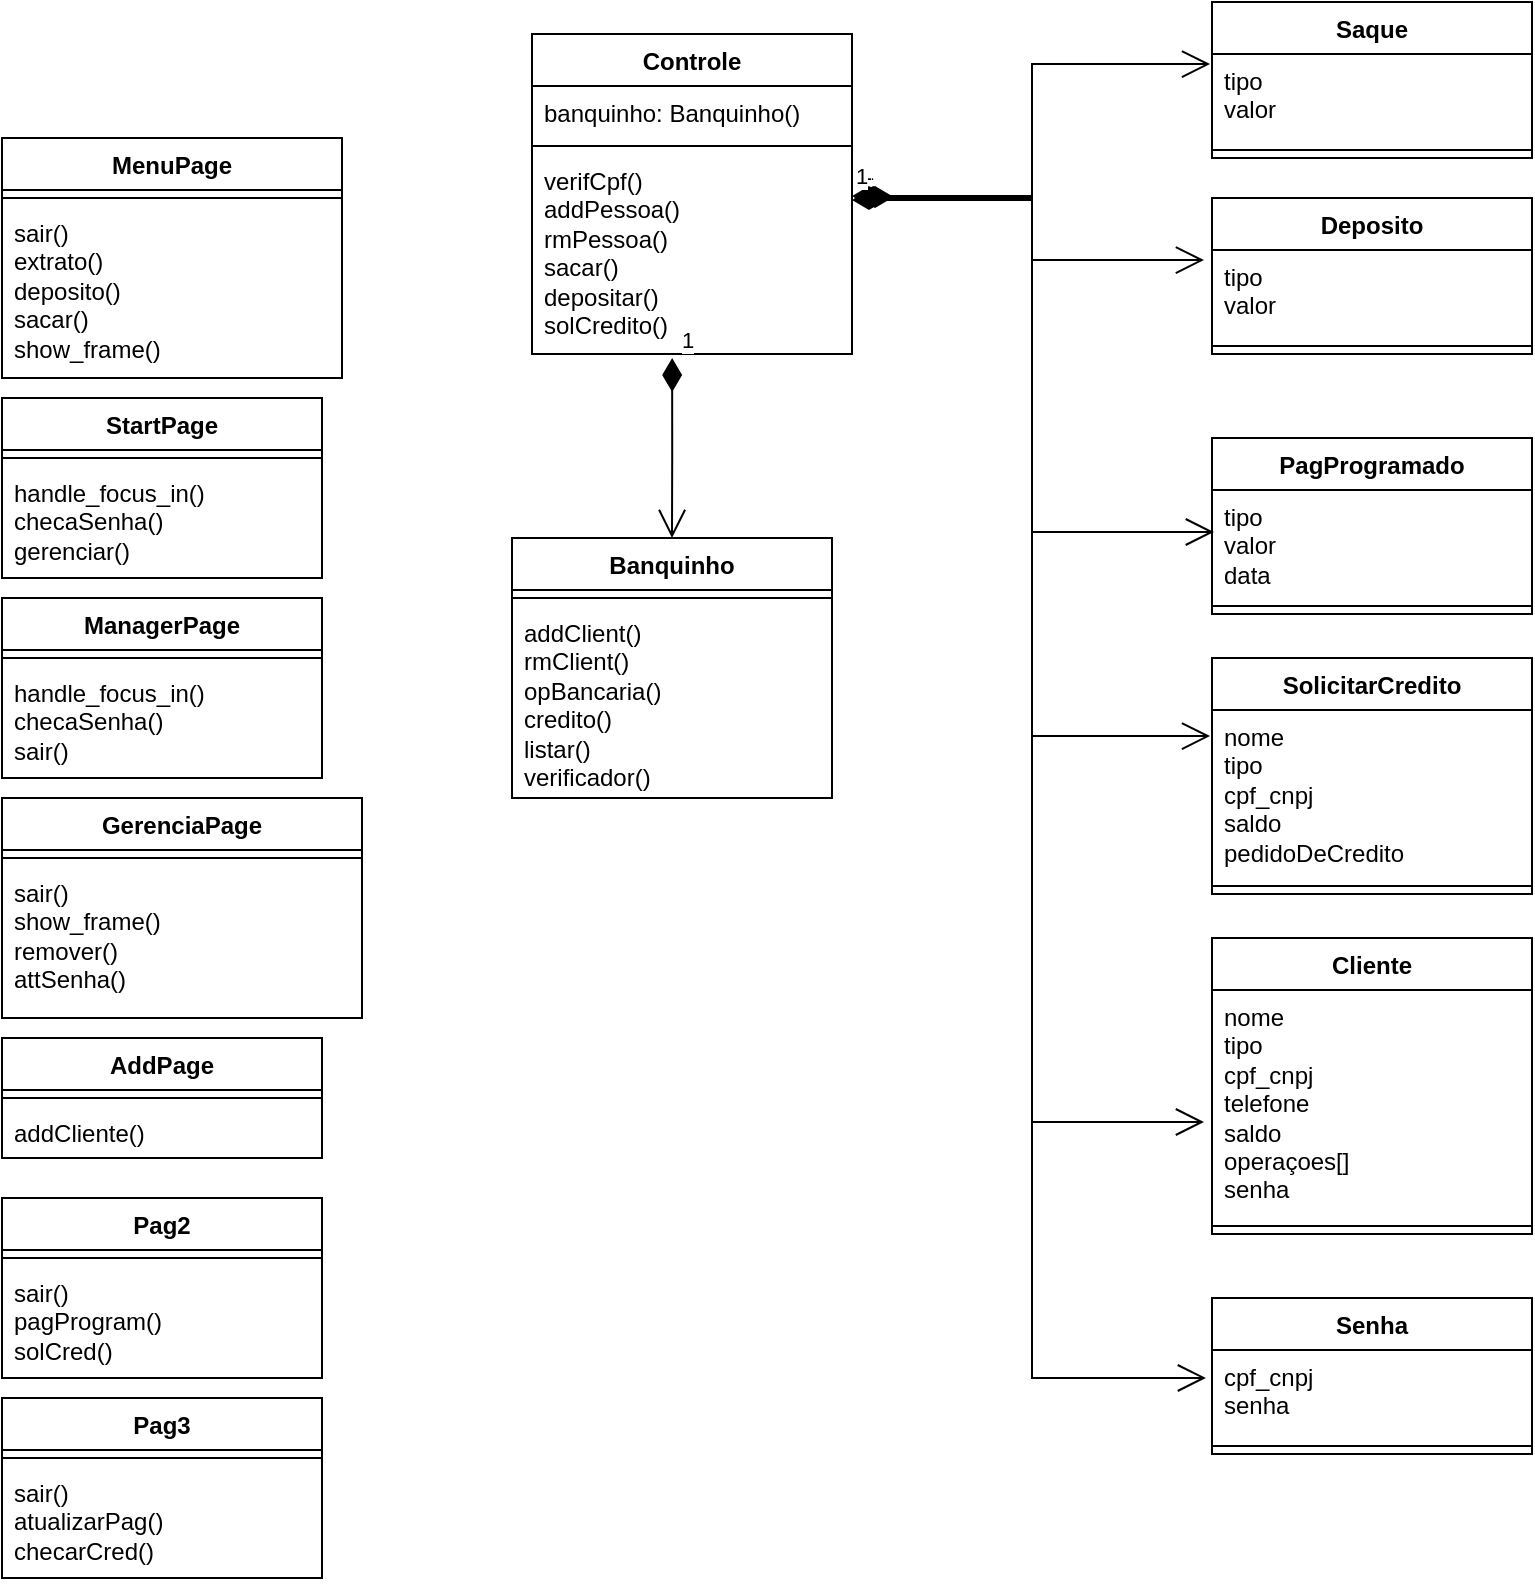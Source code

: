 <mxfile version="21.3.2" type="github">
  <diagram name="Page-1" id="th3D7JrZuM2YKRqH2c6P">
    <mxGraphModel dx="983" dy="430" grid="1" gridSize="10" guides="1" tooltips="1" connect="1" arrows="1" fold="1" page="1" pageScale="1" pageWidth="850" pageHeight="1100" math="0" shadow="0">
      <root>
        <mxCell id="0" />
        <mxCell id="1" parent="0" />
        <mxCell id="5SS7ohR6lfIKNvND81Am-1" value="Controle" style="swimlane;fontStyle=1;align=center;verticalAlign=top;childLayout=stackLayout;horizontal=1;startSize=26;horizontalStack=0;resizeParent=1;resizeParentMax=0;resizeLast=0;collapsible=1;marginBottom=0;whiteSpace=wrap;html=1;" parent="1" vertex="1">
          <mxGeometry x="320" y="38" width="160" height="160" as="geometry" />
        </mxCell>
        <mxCell id="5SS7ohR6lfIKNvND81Am-2" value="banquinho: Banquinho()" style="text;strokeColor=none;fillColor=none;align=left;verticalAlign=top;spacingLeft=4;spacingRight=4;overflow=hidden;rotatable=0;points=[[0,0.5],[1,0.5]];portConstraint=eastwest;whiteSpace=wrap;html=1;" parent="5SS7ohR6lfIKNvND81Am-1" vertex="1">
          <mxGeometry y="26" width="160" height="26" as="geometry" />
        </mxCell>
        <mxCell id="5SS7ohR6lfIKNvND81Am-3" value="" style="line;strokeWidth=1;fillColor=none;align=left;verticalAlign=middle;spacingTop=-1;spacingLeft=3;spacingRight=3;rotatable=0;labelPosition=right;points=[];portConstraint=eastwest;strokeColor=inherit;" parent="5SS7ohR6lfIKNvND81Am-1" vertex="1">
          <mxGeometry y="52" width="160" height="8" as="geometry" />
        </mxCell>
        <mxCell id="5SS7ohR6lfIKNvND81Am-4" value="&lt;div&gt;verifCpf()&lt;/div&gt;&lt;div&gt;addPessoa()&lt;/div&gt;&lt;div&gt;rmPessoa()&lt;/div&gt;&lt;div&gt;sacar()&lt;/div&gt;&lt;div&gt;depositar()&lt;/div&gt;&lt;div&gt;solCredito()&lt;br&gt;&lt;/div&gt;&lt;div&gt;&lt;br&gt;&lt;/div&gt;" style="text;strokeColor=none;fillColor=none;align=left;verticalAlign=top;spacingLeft=4;spacingRight=4;overflow=hidden;rotatable=0;points=[[0,0.5],[1,0.5]];portConstraint=eastwest;whiteSpace=wrap;html=1;" parent="5SS7ohR6lfIKNvND81Am-1" vertex="1">
          <mxGeometry y="60" width="160" height="100" as="geometry" />
        </mxCell>
        <mxCell id="5SS7ohR6lfIKNvND81Am-5" value="Banquinho" style="swimlane;fontStyle=1;align=center;verticalAlign=top;childLayout=stackLayout;horizontal=1;startSize=26;horizontalStack=0;resizeParent=1;resizeParentMax=0;resizeLast=0;collapsible=1;marginBottom=0;whiteSpace=wrap;html=1;" parent="1" vertex="1">
          <mxGeometry x="310" y="290" width="160" height="130" as="geometry" />
        </mxCell>
        <mxCell id="5SS7ohR6lfIKNvND81Am-7" value="" style="line;strokeWidth=1;fillColor=none;align=left;verticalAlign=middle;spacingTop=-1;spacingLeft=3;spacingRight=3;rotatable=0;labelPosition=right;points=[];portConstraint=eastwest;strokeColor=inherit;" parent="5SS7ohR6lfIKNvND81Am-5" vertex="1">
          <mxGeometry y="26" width="160" height="8" as="geometry" />
        </mxCell>
        <mxCell id="5SS7ohR6lfIKNvND81Am-8" value="&lt;div&gt;addClient()&lt;/div&gt;&lt;div&gt;rmClient()&lt;/div&gt;&lt;div&gt;opBancaria()&lt;/div&gt;&lt;div&gt;credito()&lt;/div&gt;&lt;div&gt;listar()&lt;/div&gt;&lt;div&gt;verificador()&lt;br&gt;&lt;/div&gt;" style="text;strokeColor=none;fillColor=none;align=left;verticalAlign=top;spacingLeft=4;spacingRight=4;overflow=hidden;rotatable=0;points=[[0,0.5],[1,0.5]];portConstraint=eastwest;whiteSpace=wrap;html=1;" parent="5SS7ohR6lfIKNvND81Am-5" vertex="1">
          <mxGeometry y="34" width="160" height="96" as="geometry" />
        </mxCell>
        <mxCell id="5SS7ohR6lfIKNvND81Am-9" value="1" style="endArrow=open;html=1;endSize=12;startArrow=diamondThin;startSize=14;startFill=1;edgeStyle=orthogonalEdgeStyle;align=left;verticalAlign=bottom;rounded=0;exitX=0.438;exitY=1.02;exitDx=0;exitDy=0;exitPerimeter=0;entryX=0.5;entryY=0;entryDx=0;entryDy=0;" parent="1" source="5SS7ohR6lfIKNvND81Am-4" target="5SS7ohR6lfIKNvND81Am-5" edge="1">
          <mxGeometry x="-1" y="3" relative="1" as="geometry">
            <mxPoint x="340" y="230" as="sourcePoint" />
            <mxPoint x="500" y="230" as="targetPoint" />
            <Array as="points">
              <mxPoint x="390" y="250" />
              <mxPoint x="390" y="250" />
            </Array>
          </mxGeometry>
        </mxCell>
        <mxCell id="5SS7ohR6lfIKNvND81Am-10" value="Saque" style="swimlane;fontStyle=1;align=center;verticalAlign=top;childLayout=stackLayout;horizontal=1;startSize=26;horizontalStack=0;resizeParent=1;resizeParentMax=0;resizeLast=0;collapsible=1;marginBottom=0;whiteSpace=wrap;html=1;" parent="1" vertex="1">
          <mxGeometry x="660" y="22" width="160" height="78" as="geometry" />
        </mxCell>
        <mxCell id="5SS7ohR6lfIKNvND81Am-11" value="&lt;div&gt;tipo&lt;/div&gt;&lt;div&gt;valor&lt;/div&gt;" style="text;strokeColor=none;fillColor=none;align=left;verticalAlign=top;spacingLeft=4;spacingRight=4;overflow=hidden;rotatable=0;points=[[0,0.5],[1,0.5]];portConstraint=eastwest;whiteSpace=wrap;html=1;" parent="5SS7ohR6lfIKNvND81Am-10" vertex="1">
          <mxGeometry y="26" width="160" height="44" as="geometry" />
        </mxCell>
        <mxCell id="5SS7ohR6lfIKNvND81Am-12" value="" style="line;strokeWidth=1;fillColor=none;align=left;verticalAlign=middle;spacingTop=-1;spacingLeft=3;spacingRight=3;rotatable=0;labelPosition=right;points=[];portConstraint=eastwest;strokeColor=inherit;" parent="5SS7ohR6lfIKNvND81Am-10" vertex="1">
          <mxGeometry y="70" width="160" height="8" as="geometry" />
        </mxCell>
        <mxCell id="5SS7ohR6lfIKNvND81Am-14" value="Deposito" style="swimlane;fontStyle=1;align=center;verticalAlign=top;childLayout=stackLayout;horizontal=1;startSize=26;horizontalStack=0;resizeParent=1;resizeParentMax=0;resizeLast=0;collapsible=1;marginBottom=0;whiteSpace=wrap;html=1;" parent="1" vertex="1">
          <mxGeometry x="660" y="120" width="160" height="78" as="geometry" />
        </mxCell>
        <mxCell id="5SS7ohR6lfIKNvND81Am-15" value="&lt;div&gt;tipo&lt;/div&gt;&lt;div&gt;valor&lt;br&gt;&lt;/div&gt;" style="text;strokeColor=none;fillColor=none;align=left;verticalAlign=top;spacingLeft=4;spacingRight=4;overflow=hidden;rotatable=0;points=[[0,0.5],[1,0.5]];portConstraint=eastwest;whiteSpace=wrap;html=1;" parent="5SS7ohR6lfIKNvND81Am-14" vertex="1">
          <mxGeometry y="26" width="160" height="44" as="geometry" />
        </mxCell>
        <mxCell id="5SS7ohR6lfIKNvND81Am-16" value="" style="line;strokeWidth=1;fillColor=none;align=left;verticalAlign=middle;spacingTop=-1;spacingLeft=3;spacingRight=3;rotatable=0;labelPosition=right;points=[];portConstraint=eastwest;strokeColor=inherit;" parent="5SS7ohR6lfIKNvND81Am-14" vertex="1">
          <mxGeometry y="70" width="160" height="8" as="geometry" />
        </mxCell>
        <mxCell id="5SS7ohR6lfIKNvND81Am-18" value="PagProgramado" style="swimlane;fontStyle=1;align=center;verticalAlign=top;childLayout=stackLayout;horizontal=1;startSize=26;horizontalStack=0;resizeParent=1;resizeParentMax=0;resizeLast=0;collapsible=1;marginBottom=0;whiteSpace=wrap;html=1;" parent="1" vertex="1">
          <mxGeometry x="660" y="240" width="160" height="88" as="geometry" />
        </mxCell>
        <mxCell id="5SS7ohR6lfIKNvND81Am-19" value="&lt;div&gt;tipo&lt;/div&gt;&lt;div&gt;valor&lt;/div&gt;&lt;div&gt;data&lt;br&gt;&lt;/div&gt;" style="text;strokeColor=none;fillColor=none;align=left;verticalAlign=top;spacingLeft=4;spacingRight=4;overflow=hidden;rotatable=0;points=[[0,0.5],[1,0.5]];portConstraint=eastwest;whiteSpace=wrap;html=1;" parent="5SS7ohR6lfIKNvND81Am-18" vertex="1">
          <mxGeometry y="26" width="160" height="54" as="geometry" />
        </mxCell>
        <mxCell id="5SS7ohR6lfIKNvND81Am-20" value="" style="line;strokeWidth=1;fillColor=none;align=left;verticalAlign=middle;spacingTop=-1;spacingLeft=3;spacingRight=3;rotatable=0;labelPosition=right;points=[];portConstraint=eastwest;strokeColor=inherit;" parent="5SS7ohR6lfIKNvND81Am-18" vertex="1">
          <mxGeometry y="80" width="160" height="8" as="geometry" />
        </mxCell>
        <mxCell id="5SS7ohR6lfIKNvND81Am-22" value="SolicitarCredito" style="swimlane;fontStyle=1;align=center;verticalAlign=top;childLayout=stackLayout;horizontal=1;startSize=26;horizontalStack=0;resizeParent=1;resizeParentMax=0;resizeLast=0;collapsible=1;marginBottom=0;whiteSpace=wrap;html=1;" parent="1" vertex="1">
          <mxGeometry x="660" y="350" width="160" height="118" as="geometry" />
        </mxCell>
        <mxCell id="5SS7ohR6lfIKNvND81Am-23" value="&lt;div&gt;nome&lt;/div&gt;&lt;div&gt;tipo&lt;/div&gt;&lt;div&gt;cpf_cnpj&lt;/div&gt;&lt;div&gt;saldo&lt;/div&gt;&lt;div&gt;pedidoDeCredito&lt;br&gt;&lt;/div&gt;" style="text;strokeColor=none;fillColor=none;align=left;verticalAlign=top;spacingLeft=4;spacingRight=4;overflow=hidden;rotatable=0;points=[[0,0.5],[1,0.5]];portConstraint=eastwest;whiteSpace=wrap;html=1;" parent="5SS7ohR6lfIKNvND81Am-22" vertex="1">
          <mxGeometry y="26" width="160" height="84" as="geometry" />
        </mxCell>
        <mxCell id="5SS7ohR6lfIKNvND81Am-24" value="" style="line;strokeWidth=1;fillColor=none;align=left;verticalAlign=middle;spacingTop=-1;spacingLeft=3;spacingRight=3;rotatable=0;labelPosition=right;points=[];portConstraint=eastwest;strokeColor=inherit;" parent="5SS7ohR6lfIKNvND81Am-22" vertex="1">
          <mxGeometry y="110" width="160" height="8" as="geometry" />
        </mxCell>
        <mxCell id="5SS7ohR6lfIKNvND81Am-26" value="Cliente" style="swimlane;fontStyle=1;align=center;verticalAlign=top;childLayout=stackLayout;horizontal=1;startSize=26;horizontalStack=0;resizeParent=1;resizeParentMax=0;resizeLast=0;collapsible=1;marginBottom=0;whiteSpace=wrap;html=1;" parent="1" vertex="1">
          <mxGeometry x="660" y="490" width="160" height="148" as="geometry" />
        </mxCell>
        <mxCell id="5SS7ohR6lfIKNvND81Am-27" value="&lt;div&gt;nome&lt;/div&gt;&lt;div&gt;tipo&lt;/div&gt;&lt;div&gt;cpf_cnpj&lt;/div&gt;&lt;div&gt;telefone&lt;/div&gt;&lt;div&gt;saldo&lt;/div&gt;&lt;div&gt;operaçoes[]&lt;/div&gt;&lt;div&gt;senha&lt;br&gt;&lt;/div&gt;" style="text;strokeColor=none;fillColor=none;align=left;verticalAlign=top;spacingLeft=4;spacingRight=4;overflow=hidden;rotatable=0;points=[[0,0.5],[1,0.5]];portConstraint=eastwest;whiteSpace=wrap;html=1;" parent="5SS7ohR6lfIKNvND81Am-26" vertex="1">
          <mxGeometry y="26" width="160" height="114" as="geometry" />
        </mxCell>
        <mxCell id="5SS7ohR6lfIKNvND81Am-28" value="" style="line;strokeWidth=1;fillColor=none;align=left;verticalAlign=middle;spacingTop=-1;spacingLeft=3;spacingRight=3;rotatable=0;labelPosition=right;points=[];portConstraint=eastwest;strokeColor=inherit;" parent="5SS7ohR6lfIKNvND81Am-26" vertex="1">
          <mxGeometry y="140" width="160" height="8" as="geometry" />
        </mxCell>
        <mxCell id="5SS7ohR6lfIKNvND81Am-30" value="Senha" style="swimlane;fontStyle=1;align=center;verticalAlign=top;childLayout=stackLayout;horizontal=1;startSize=26;horizontalStack=0;resizeParent=1;resizeParentMax=0;resizeLast=0;collapsible=1;marginBottom=0;whiteSpace=wrap;html=1;" parent="1" vertex="1">
          <mxGeometry x="660" y="670" width="160" height="78" as="geometry" />
        </mxCell>
        <mxCell id="5SS7ohR6lfIKNvND81Am-31" value="&lt;div&gt;cpf_cnpj&lt;/div&gt;&lt;div&gt;senha&lt;br&gt;&lt;/div&gt;" style="text;strokeColor=none;fillColor=none;align=left;verticalAlign=top;spacingLeft=4;spacingRight=4;overflow=hidden;rotatable=0;points=[[0,0.5],[1,0.5]];portConstraint=eastwest;whiteSpace=wrap;html=1;" parent="5SS7ohR6lfIKNvND81Am-30" vertex="1">
          <mxGeometry y="26" width="160" height="44" as="geometry" />
        </mxCell>
        <mxCell id="5SS7ohR6lfIKNvND81Am-32" value="" style="line;strokeWidth=1;fillColor=none;align=left;verticalAlign=middle;spacingTop=-1;spacingLeft=3;spacingRight=3;rotatable=0;labelPosition=right;points=[];portConstraint=eastwest;strokeColor=inherit;" parent="5SS7ohR6lfIKNvND81Am-30" vertex="1">
          <mxGeometry y="70" width="160" height="8" as="geometry" />
        </mxCell>
        <mxCell id="5SS7ohR6lfIKNvND81Am-37" value="1" style="endArrow=open;html=1;endSize=12;startArrow=diamondThin;startSize=14;startFill=1;edgeStyle=orthogonalEdgeStyle;align=left;verticalAlign=bottom;rounded=0;exitX=1.006;exitY=0.22;exitDx=0;exitDy=0;entryX=-0.025;entryY=0.114;entryDx=0;entryDy=0;entryPerimeter=0;exitPerimeter=0;" parent="1" source="5SS7ohR6lfIKNvND81Am-4" target="5SS7ohR6lfIKNvND81Am-15" edge="1">
          <mxGeometry x="-1" y="3" relative="1" as="geometry">
            <mxPoint x="290" y="690" as="sourcePoint" />
            <mxPoint x="480" y="510" as="targetPoint" />
          </mxGeometry>
        </mxCell>
        <mxCell id="5SS7ohR6lfIKNvND81Am-38" value="1" style="endArrow=open;html=1;endSize=12;startArrow=diamondThin;startSize=14;startFill=1;edgeStyle=orthogonalEdgeStyle;align=left;verticalAlign=bottom;rounded=0;exitX=1.019;exitY=0.22;exitDx=0;exitDy=0;entryX=0.006;entryY=0.389;entryDx=0;entryDy=0;entryPerimeter=0;exitPerimeter=0;" parent="1" source="5SS7ohR6lfIKNvND81Am-4" target="5SS7ohR6lfIKNvND81Am-19" edge="1">
          <mxGeometry x="-1" y="3" relative="1" as="geometry">
            <mxPoint x="280" y="660" as="sourcePoint" />
            <mxPoint x="440" y="660" as="targetPoint" />
          </mxGeometry>
        </mxCell>
        <mxCell id="5SS7ohR6lfIKNvND81Am-39" value="1" style="endArrow=open;html=1;endSize=12;startArrow=diamondThin;startSize=14;startFill=1;edgeStyle=orthogonalEdgeStyle;align=left;verticalAlign=bottom;rounded=0;entryX=-0.019;entryY=0.318;entryDx=0;entryDy=0;entryPerimeter=0;exitX=1;exitY=0.21;exitDx=0;exitDy=0;exitPerimeter=0;" parent="1" source="5SS7ohR6lfIKNvND81Am-4" target="5SS7ohR6lfIKNvND81Am-31" edge="1">
          <mxGeometry x="-1" y="3" relative="1" as="geometry">
            <mxPoint x="510" y="250" as="sourcePoint" />
            <mxPoint x="425" y="540" as="targetPoint" />
          </mxGeometry>
        </mxCell>
        <mxCell id="5SS7ohR6lfIKNvND81Am-40" value="1" style="endArrow=open;html=1;endSize=12;startArrow=diamondThin;startSize=14;startFill=1;edgeStyle=orthogonalEdgeStyle;align=left;verticalAlign=bottom;rounded=0;exitX=1.019;exitY=0.21;exitDx=0;exitDy=0;entryX=-0.025;entryY=0.579;entryDx=0;entryDy=0;entryPerimeter=0;exitPerimeter=0;" parent="1" source="5SS7ohR6lfIKNvND81Am-4" target="5SS7ohR6lfIKNvND81Am-27" edge="1">
          <mxGeometry x="-1" y="3" relative="1" as="geometry">
            <mxPoint x="290" y="640" as="sourcePoint" />
            <mxPoint x="450" y="640" as="targetPoint" />
          </mxGeometry>
        </mxCell>
        <mxCell id="5SS7ohR6lfIKNvND81Am-41" value="1" style="endArrow=open;html=1;endSize=12;startArrow=diamondThin;startSize=14;startFill=1;edgeStyle=orthogonalEdgeStyle;align=left;verticalAlign=bottom;rounded=0;entryX=-0.006;entryY=0.155;entryDx=0;entryDy=0;entryPerimeter=0;exitX=1.013;exitY=0.21;exitDx=0;exitDy=0;exitPerimeter=0;" parent="1" source="5SS7ohR6lfIKNvND81Am-4" target="5SS7ohR6lfIKNvND81Am-23" edge="1">
          <mxGeometry x="-1" y="3" relative="1" as="geometry">
            <mxPoint x="410" y="430" as="sourcePoint" />
            <mxPoint x="570" y="430" as="targetPoint" />
          </mxGeometry>
        </mxCell>
        <mxCell id="5SS7ohR6lfIKNvND81Am-42" value="1" style="endArrow=open;html=1;endSize=12;startArrow=diamondThin;startSize=14;startFill=1;edgeStyle=orthogonalEdgeStyle;align=left;verticalAlign=bottom;rounded=0;exitX=1;exitY=0.23;exitDx=0;exitDy=0;entryX=-0.006;entryY=0.114;entryDx=0;entryDy=0;entryPerimeter=0;exitPerimeter=0;" parent="1" source="5SS7ohR6lfIKNvND81Am-4" target="5SS7ohR6lfIKNvND81Am-11" edge="1">
          <mxGeometry x="-1" y="3" relative="1" as="geometry">
            <mxPoint x="310" y="660" as="sourcePoint" />
            <mxPoint x="460" y="310" as="targetPoint" />
          </mxGeometry>
        </mxCell>
        <mxCell id="5SS7ohR6lfIKNvND81Am-45" value="ManagerPage" style="swimlane;fontStyle=1;align=center;verticalAlign=top;childLayout=stackLayout;horizontal=1;startSize=26;horizontalStack=0;resizeParent=1;resizeParentMax=0;resizeLast=0;collapsible=1;marginBottom=0;whiteSpace=wrap;html=1;" parent="1" vertex="1">
          <mxGeometry x="55" y="320" width="160" height="90" as="geometry" />
        </mxCell>
        <mxCell id="5SS7ohR6lfIKNvND81Am-47" value="" style="line;strokeWidth=1;fillColor=none;align=left;verticalAlign=middle;spacingTop=-1;spacingLeft=3;spacingRight=3;rotatable=0;labelPosition=right;points=[];portConstraint=eastwest;strokeColor=inherit;" parent="5SS7ohR6lfIKNvND81Am-45" vertex="1">
          <mxGeometry y="26" width="160" height="8" as="geometry" />
        </mxCell>
        <mxCell id="5SS7ohR6lfIKNvND81Am-48" value="&lt;div&gt;handle_focus_in()&lt;/div&gt;&lt;div&gt;checaSenha()&lt;/div&gt;&lt;div&gt;sair()&lt;br&gt;&lt;/div&gt;" style="text;strokeColor=none;fillColor=none;align=left;verticalAlign=top;spacingLeft=4;spacingRight=4;overflow=hidden;rotatable=0;points=[[0,0.5],[1,0.5]];portConstraint=eastwest;whiteSpace=wrap;html=1;" parent="5SS7ohR6lfIKNvND81Am-45" vertex="1">
          <mxGeometry y="34" width="160" height="56" as="geometry" />
        </mxCell>
        <mxCell id="5SS7ohR6lfIKNvND81Am-49" value="GerenciaPage" style="swimlane;fontStyle=1;align=center;verticalAlign=top;childLayout=stackLayout;horizontal=1;startSize=26;horizontalStack=0;resizeParent=1;resizeParentMax=0;resizeLast=0;collapsible=1;marginBottom=0;whiteSpace=wrap;html=1;" parent="1" vertex="1">
          <mxGeometry x="55" y="420" width="180" height="110" as="geometry" />
        </mxCell>
        <mxCell id="5SS7ohR6lfIKNvND81Am-51" value="" style="line;strokeWidth=1;fillColor=none;align=left;verticalAlign=middle;spacingTop=-1;spacingLeft=3;spacingRight=3;rotatable=0;labelPosition=right;points=[];portConstraint=eastwest;strokeColor=inherit;" parent="5SS7ohR6lfIKNvND81Am-49" vertex="1">
          <mxGeometry y="26" width="180" height="8" as="geometry" />
        </mxCell>
        <mxCell id="5SS7ohR6lfIKNvND81Am-52" value="sair()&lt;br&gt;show_frame()&lt;br&gt;remover()&lt;br&gt;attSenha()" style="text;strokeColor=none;fillColor=none;align=left;verticalAlign=top;spacingLeft=4;spacingRight=4;overflow=hidden;rotatable=0;points=[[0,0.5],[1,0.5]];portConstraint=eastwest;whiteSpace=wrap;html=1;" parent="5SS7ohR6lfIKNvND81Am-49" vertex="1">
          <mxGeometry y="34" width="180" height="76" as="geometry" />
        </mxCell>
        <mxCell id="5SS7ohR6lfIKNvND81Am-61" value="StartPage" style="swimlane;fontStyle=1;align=center;verticalAlign=top;childLayout=stackLayout;horizontal=1;startSize=26;horizontalStack=0;resizeParent=1;resizeParentMax=0;resizeLast=0;collapsible=1;marginBottom=0;whiteSpace=wrap;html=1;" parent="1" vertex="1">
          <mxGeometry x="55" y="220" width="160" height="90" as="geometry" />
        </mxCell>
        <mxCell id="5SS7ohR6lfIKNvND81Am-63" value="" style="line;strokeWidth=1;fillColor=none;align=left;verticalAlign=middle;spacingTop=-1;spacingLeft=3;spacingRight=3;rotatable=0;labelPosition=right;points=[];portConstraint=eastwest;strokeColor=inherit;" parent="5SS7ohR6lfIKNvND81Am-61" vertex="1">
          <mxGeometry y="26" width="160" height="8" as="geometry" />
        </mxCell>
        <mxCell id="5SS7ohR6lfIKNvND81Am-64" value="&lt;div&gt;handle_focus_in()&lt;/div&gt;&lt;div&gt;checaSenha()&lt;/div&gt;&lt;div&gt;gerenciar()&lt;br&gt;&lt;/div&gt;" style="text;strokeColor=none;fillColor=none;align=left;verticalAlign=top;spacingLeft=4;spacingRight=4;overflow=hidden;rotatable=0;points=[[0,0.5],[1,0.5]];portConstraint=eastwest;whiteSpace=wrap;html=1;" parent="5SS7ohR6lfIKNvND81Am-61" vertex="1">
          <mxGeometry y="34" width="160" height="56" as="geometry" />
        </mxCell>
        <mxCell id="5SS7ohR6lfIKNvND81Am-65" value="MenuPage" style="swimlane;fontStyle=1;align=center;verticalAlign=top;childLayout=stackLayout;horizontal=1;startSize=26;horizontalStack=0;resizeParent=1;resizeParentMax=0;resizeLast=0;collapsible=1;marginBottom=0;whiteSpace=wrap;html=1;" parent="1" vertex="1">
          <mxGeometry x="55" y="90" width="170" height="120" as="geometry" />
        </mxCell>
        <mxCell id="5SS7ohR6lfIKNvND81Am-67" value="" style="line;strokeWidth=1;fillColor=none;align=left;verticalAlign=middle;spacingTop=-1;spacingLeft=3;spacingRight=3;rotatable=0;labelPosition=right;points=[];portConstraint=eastwest;strokeColor=inherit;" parent="5SS7ohR6lfIKNvND81Am-65" vertex="1">
          <mxGeometry y="26" width="170" height="8" as="geometry" />
        </mxCell>
        <mxCell id="5SS7ohR6lfIKNvND81Am-68" value="sair()&lt;br&gt;extrato()&lt;br&gt;deposito()&lt;br&gt;sacar()&lt;br&gt;show_frame()" style="text;strokeColor=none;fillColor=none;align=left;verticalAlign=top;spacingLeft=4;spacingRight=4;overflow=hidden;rotatable=0;points=[[0,0.5],[1,0.5]];portConstraint=eastwest;whiteSpace=wrap;html=1;" parent="5SS7ohR6lfIKNvND81Am-65" vertex="1">
          <mxGeometry y="34" width="170" height="86" as="geometry" />
        </mxCell>
        <mxCell id="blZUANa4KJlxi0iOj79T-1" value="AddPage" style="swimlane;fontStyle=1;align=center;verticalAlign=top;childLayout=stackLayout;horizontal=1;startSize=26;horizontalStack=0;resizeParent=1;resizeParentMax=0;resizeLast=0;collapsible=1;marginBottom=0;whiteSpace=wrap;html=1;" vertex="1" parent="1">
          <mxGeometry x="55" y="540" width="160" height="60" as="geometry" />
        </mxCell>
        <mxCell id="blZUANa4KJlxi0iOj79T-3" value="" style="line;strokeWidth=1;fillColor=none;align=left;verticalAlign=middle;spacingTop=-1;spacingLeft=3;spacingRight=3;rotatable=0;labelPosition=right;points=[];portConstraint=eastwest;strokeColor=inherit;" vertex="1" parent="blZUANa4KJlxi0iOj79T-1">
          <mxGeometry y="26" width="160" height="8" as="geometry" />
        </mxCell>
        <mxCell id="blZUANa4KJlxi0iOj79T-2" value="addCliente()" style="text;strokeColor=none;fillColor=none;align=left;verticalAlign=top;spacingLeft=4;spacingRight=4;overflow=hidden;rotatable=0;points=[[0,0.5],[1,0.5]];portConstraint=eastwest;whiteSpace=wrap;html=1;" vertex="1" parent="blZUANa4KJlxi0iOj79T-1">
          <mxGeometry y="34" width="160" height="26" as="geometry" />
        </mxCell>
        <mxCell id="blZUANa4KJlxi0iOj79T-5" value="Pag2" style="swimlane;fontStyle=1;align=center;verticalAlign=top;childLayout=stackLayout;horizontal=1;startSize=26;horizontalStack=0;resizeParent=1;resizeParentMax=0;resizeLast=0;collapsible=1;marginBottom=0;whiteSpace=wrap;html=1;" vertex="1" parent="1">
          <mxGeometry x="55" y="620" width="160" height="90" as="geometry" />
        </mxCell>
        <mxCell id="blZUANa4KJlxi0iOj79T-7" value="" style="line;strokeWidth=1;fillColor=none;align=left;verticalAlign=middle;spacingTop=-1;spacingLeft=3;spacingRight=3;rotatable=0;labelPosition=right;points=[];portConstraint=eastwest;strokeColor=inherit;" vertex="1" parent="blZUANa4KJlxi0iOj79T-5">
          <mxGeometry y="26" width="160" height="8" as="geometry" />
        </mxCell>
        <mxCell id="blZUANa4KJlxi0iOj79T-8" value="sair()&lt;br&gt;pagProgram()&lt;br&gt;solCred()" style="text;strokeColor=none;fillColor=none;align=left;verticalAlign=top;spacingLeft=4;spacingRight=4;overflow=hidden;rotatable=0;points=[[0,0.5],[1,0.5]];portConstraint=eastwest;whiteSpace=wrap;html=1;" vertex="1" parent="blZUANa4KJlxi0iOj79T-5">
          <mxGeometry y="34" width="160" height="56" as="geometry" />
        </mxCell>
        <mxCell id="blZUANa4KJlxi0iOj79T-9" value="Pag3" style="swimlane;fontStyle=1;align=center;verticalAlign=top;childLayout=stackLayout;horizontal=1;startSize=26;horizontalStack=0;resizeParent=1;resizeParentMax=0;resizeLast=0;collapsible=1;marginBottom=0;whiteSpace=wrap;html=1;" vertex="1" parent="1">
          <mxGeometry x="55" y="720" width="160" height="90" as="geometry" />
        </mxCell>
        <mxCell id="blZUANa4KJlxi0iOj79T-11" value="" style="line;strokeWidth=1;fillColor=none;align=left;verticalAlign=middle;spacingTop=-1;spacingLeft=3;spacingRight=3;rotatable=0;labelPosition=right;points=[];portConstraint=eastwest;strokeColor=inherit;" vertex="1" parent="blZUANa4KJlxi0iOj79T-9">
          <mxGeometry y="26" width="160" height="8" as="geometry" />
        </mxCell>
        <mxCell id="blZUANa4KJlxi0iOj79T-12" value="sair()&lt;br&gt;atualizarPag()&lt;br&gt;checarCred()" style="text;strokeColor=none;fillColor=none;align=left;verticalAlign=top;spacingLeft=4;spacingRight=4;overflow=hidden;rotatable=0;points=[[0,0.5],[1,0.5]];portConstraint=eastwest;whiteSpace=wrap;html=1;" vertex="1" parent="blZUANa4KJlxi0iOj79T-9">
          <mxGeometry y="34" width="160" height="56" as="geometry" />
        </mxCell>
      </root>
    </mxGraphModel>
  </diagram>
</mxfile>
